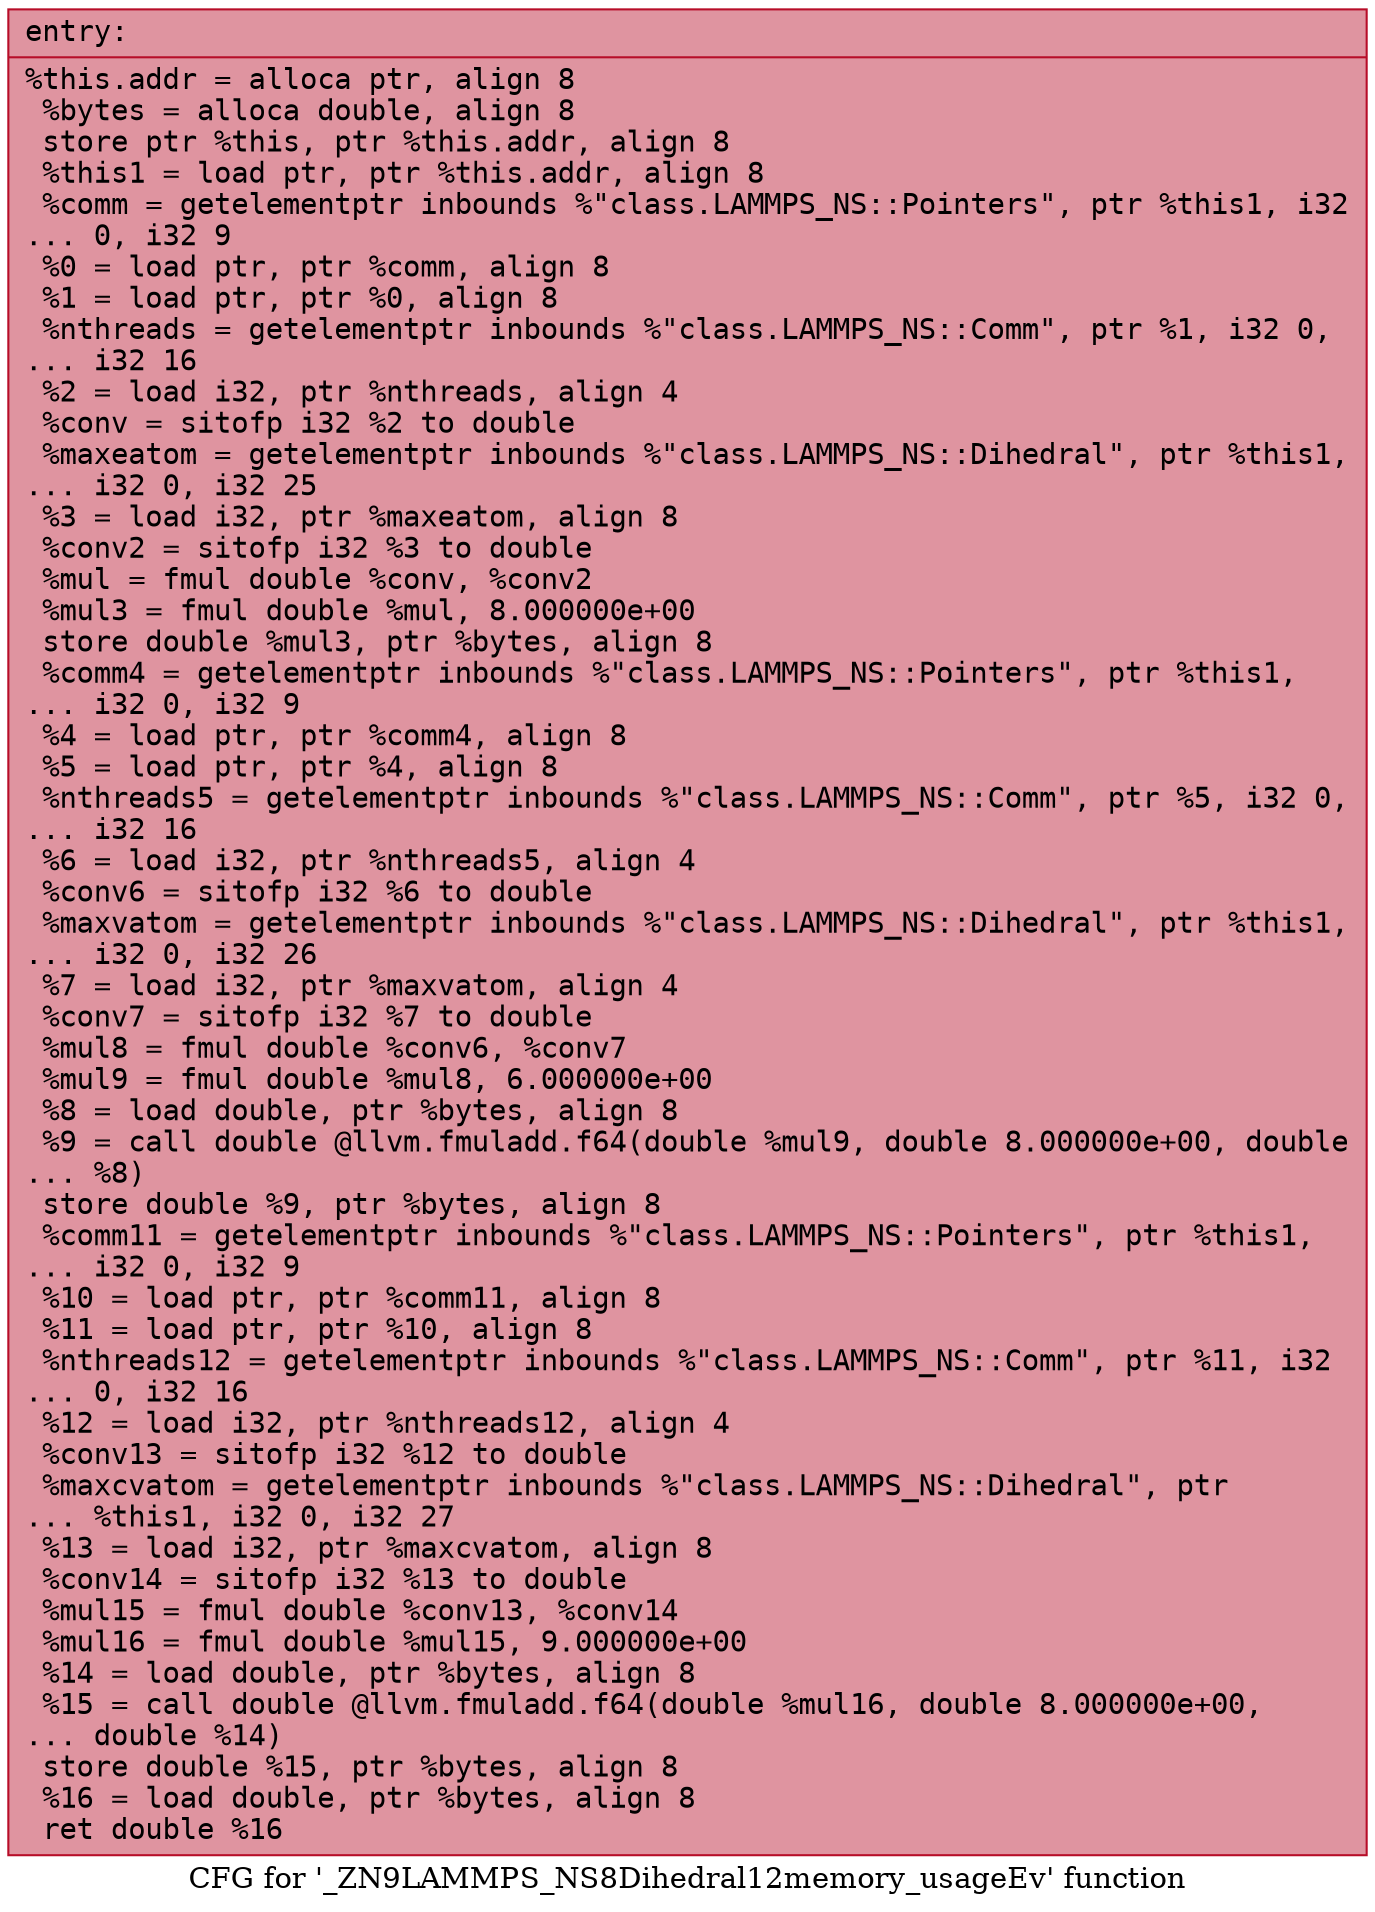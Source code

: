 digraph "CFG for '_ZN9LAMMPS_NS8Dihedral12memory_usageEv' function" {
	label="CFG for '_ZN9LAMMPS_NS8Dihedral12memory_usageEv' function";

	Node0x55fe70d0fb90 [shape=record,color="#b70d28ff", style=filled, fillcolor="#b70d2870" fontname="Courier",label="{entry:\l|  %this.addr = alloca ptr, align 8\l  %bytes = alloca double, align 8\l  store ptr %this, ptr %this.addr, align 8\l  %this1 = load ptr, ptr %this.addr, align 8\l  %comm = getelementptr inbounds %\"class.LAMMPS_NS::Pointers\", ptr %this1, i32\l... 0, i32 9\l  %0 = load ptr, ptr %comm, align 8\l  %1 = load ptr, ptr %0, align 8\l  %nthreads = getelementptr inbounds %\"class.LAMMPS_NS::Comm\", ptr %1, i32 0,\l... i32 16\l  %2 = load i32, ptr %nthreads, align 4\l  %conv = sitofp i32 %2 to double\l  %maxeatom = getelementptr inbounds %\"class.LAMMPS_NS::Dihedral\", ptr %this1,\l... i32 0, i32 25\l  %3 = load i32, ptr %maxeatom, align 8\l  %conv2 = sitofp i32 %3 to double\l  %mul = fmul double %conv, %conv2\l  %mul3 = fmul double %mul, 8.000000e+00\l  store double %mul3, ptr %bytes, align 8\l  %comm4 = getelementptr inbounds %\"class.LAMMPS_NS::Pointers\", ptr %this1,\l... i32 0, i32 9\l  %4 = load ptr, ptr %comm4, align 8\l  %5 = load ptr, ptr %4, align 8\l  %nthreads5 = getelementptr inbounds %\"class.LAMMPS_NS::Comm\", ptr %5, i32 0,\l... i32 16\l  %6 = load i32, ptr %nthreads5, align 4\l  %conv6 = sitofp i32 %6 to double\l  %maxvatom = getelementptr inbounds %\"class.LAMMPS_NS::Dihedral\", ptr %this1,\l... i32 0, i32 26\l  %7 = load i32, ptr %maxvatom, align 4\l  %conv7 = sitofp i32 %7 to double\l  %mul8 = fmul double %conv6, %conv7\l  %mul9 = fmul double %mul8, 6.000000e+00\l  %8 = load double, ptr %bytes, align 8\l  %9 = call double @llvm.fmuladd.f64(double %mul9, double 8.000000e+00, double\l... %8)\l  store double %9, ptr %bytes, align 8\l  %comm11 = getelementptr inbounds %\"class.LAMMPS_NS::Pointers\", ptr %this1,\l... i32 0, i32 9\l  %10 = load ptr, ptr %comm11, align 8\l  %11 = load ptr, ptr %10, align 8\l  %nthreads12 = getelementptr inbounds %\"class.LAMMPS_NS::Comm\", ptr %11, i32\l... 0, i32 16\l  %12 = load i32, ptr %nthreads12, align 4\l  %conv13 = sitofp i32 %12 to double\l  %maxcvatom = getelementptr inbounds %\"class.LAMMPS_NS::Dihedral\", ptr\l... %this1, i32 0, i32 27\l  %13 = load i32, ptr %maxcvatom, align 8\l  %conv14 = sitofp i32 %13 to double\l  %mul15 = fmul double %conv13, %conv14\l  %mul16 = fmul double %mul15, 9.000000e+00\l  %14 = load double, ptr %bytes, align 8\l  %15 = call double @llvm.fmuladd.f64(double %mul16, double 8.000000e+00,\l... double %14)\l  store double %15, ptr %bytes, align 8\l  %16 = load double, ptr %bytes, align 8\l  ret double %16\l}"];
}
